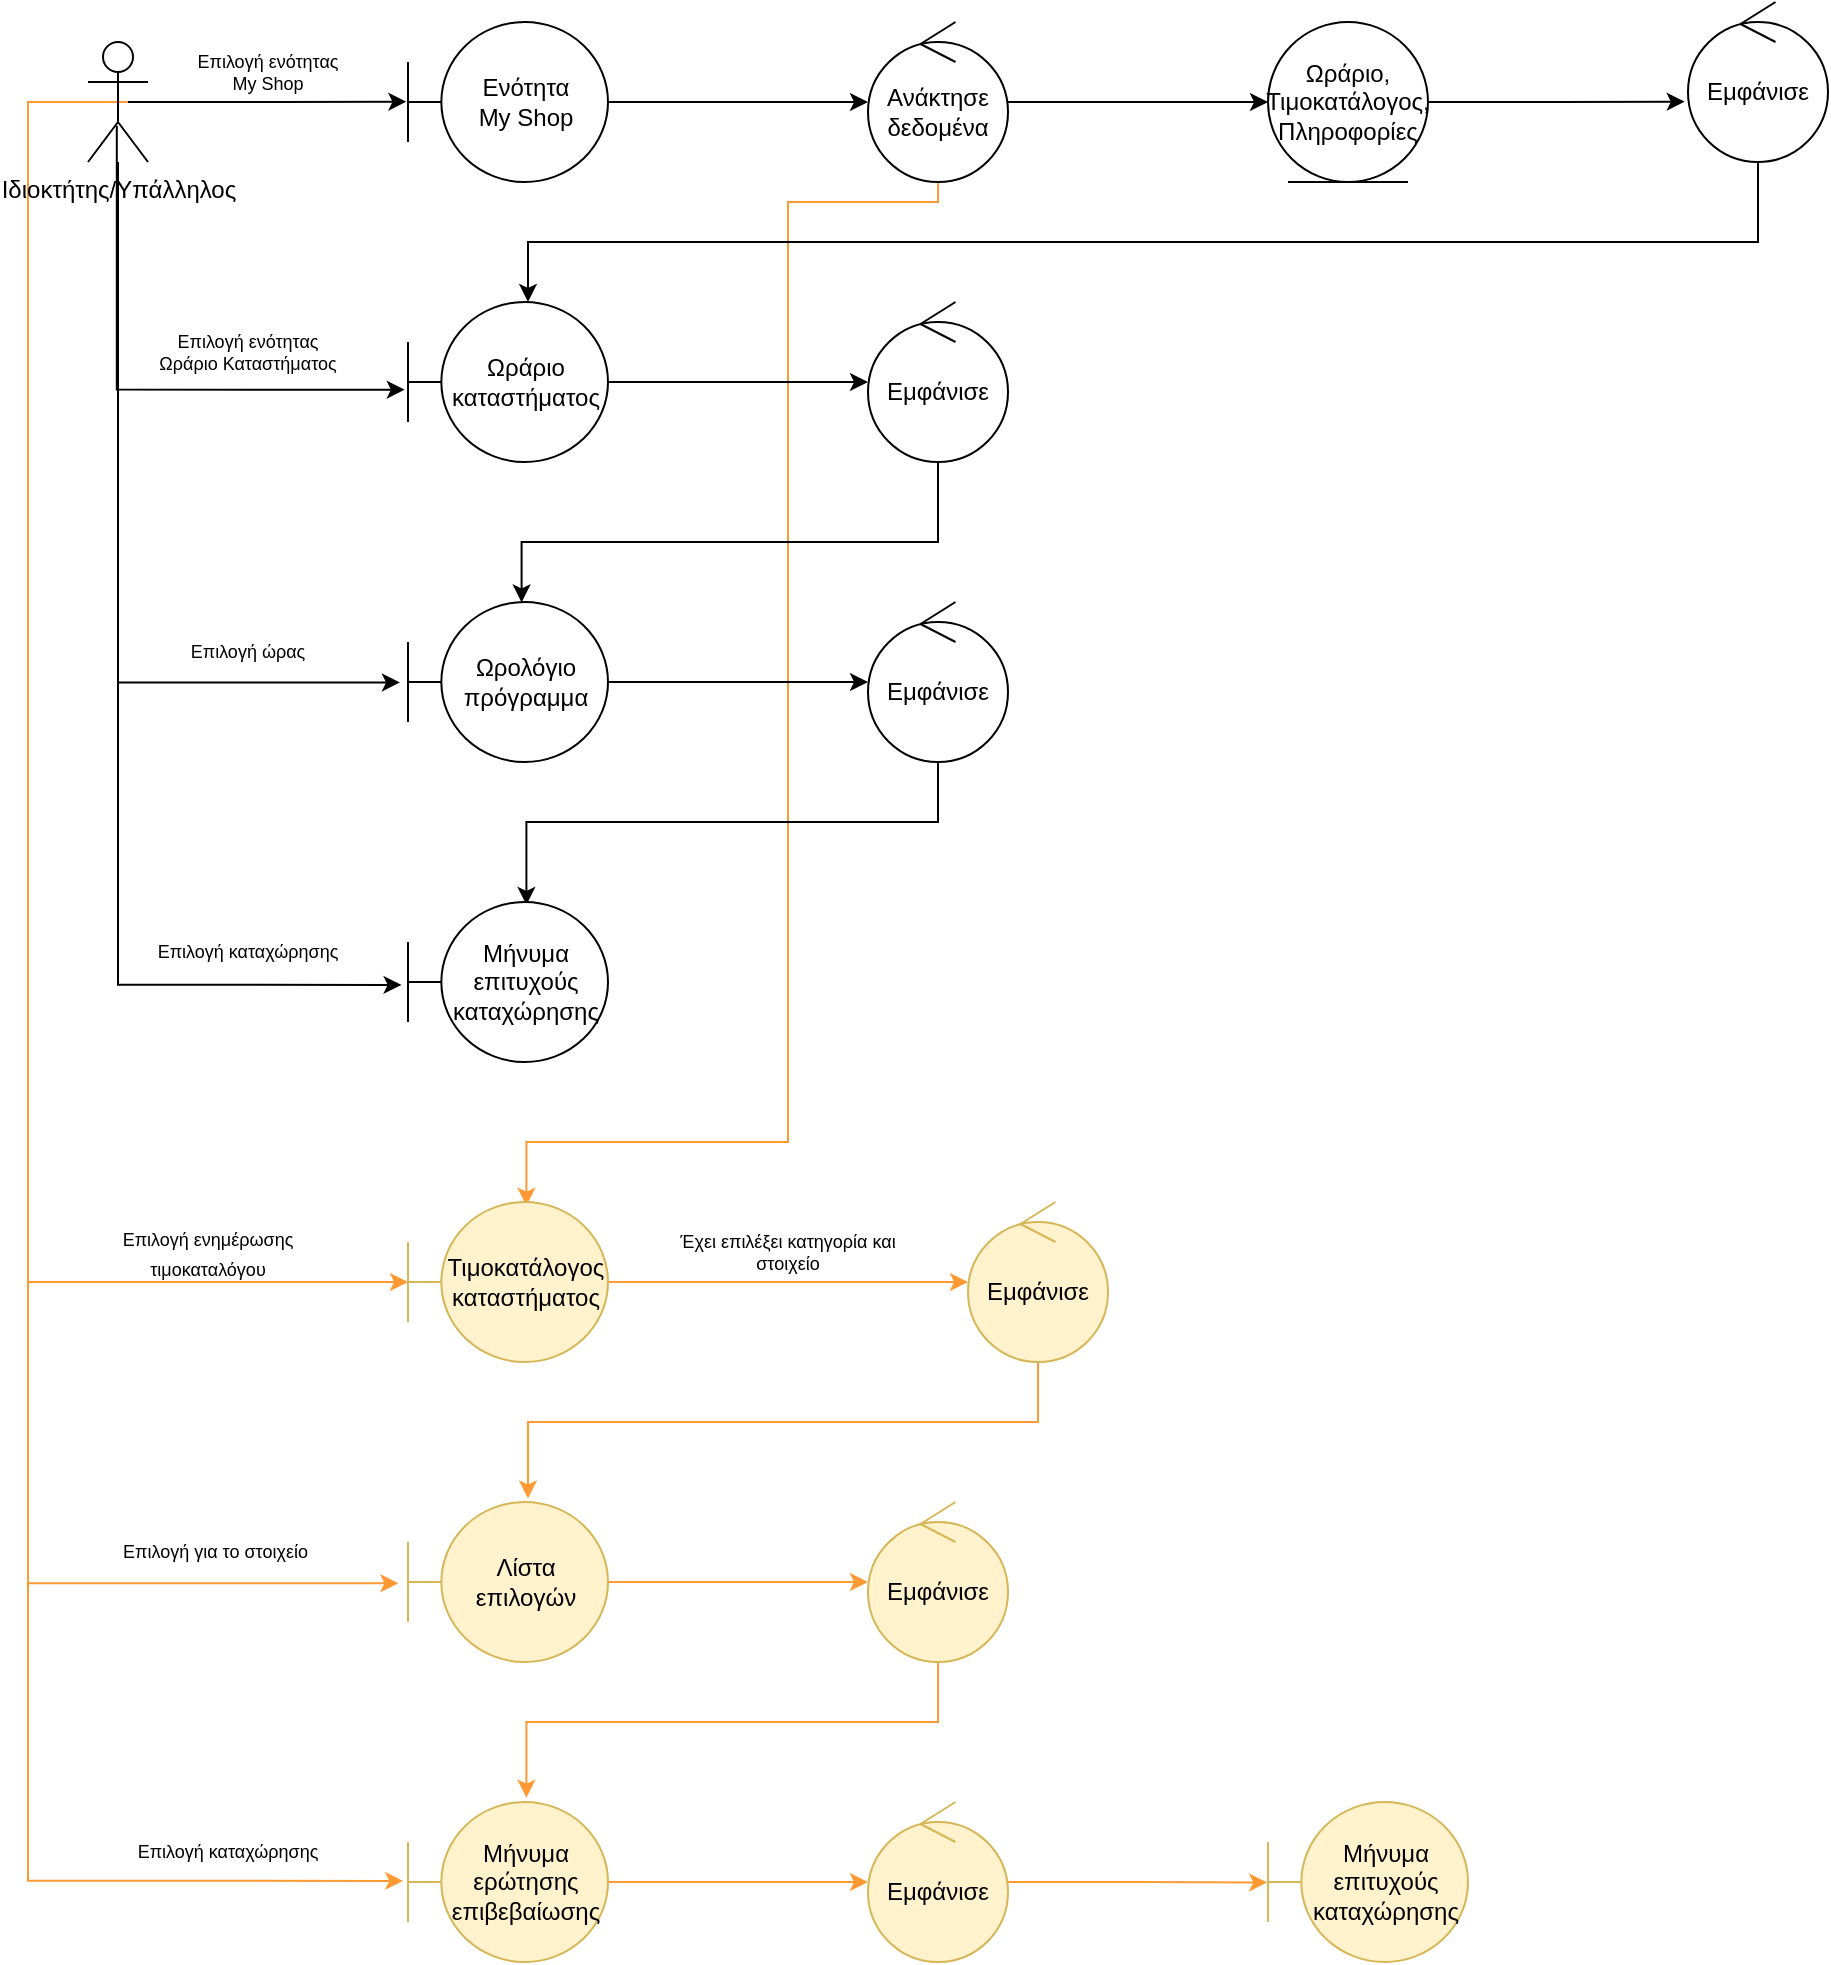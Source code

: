 <mxfile version="17.4.6" type="device"><diagram name="Page-1" id="e7e014a7-5840-1c2e-5031-d8a46d1fe8dd"><mxGraphModel dx="2307" dy="1158" grid="1" gridSize="10" guides="1" tooltips="1" connect="1" arrows="1" fold="1" page="1" pageScale="1" pageWidth="827" pageHeight="1169" background="none" math="0" shadow="0"><root><mxCell id="0"/><mxCell id="1" parent="0"/><mxCell id="8GbD_PVEAuca7hrj71ck-58" style="edgeStyle=orthogonalEdgeStyle;rounded=0;orthogonalLoop=1;jettySize=auto;html=1;" edge="1" parent="1" source="8GbD_PVEAuca7hrj71ck-42" target="8GbD_PVEAuca7hrj71ck-48"><mxGeometry relative="1" as="geometry"/></mxCell><mxCell id="8GbD_PVEAuca7hrj71ck-42" value="Ενότητα &lt;br&gt;My Shop" style="shape=umlBoundary;whiteSpace=wrap;html=1;" vertex="1" parent="1"><mxGeometry x="210" y="30" width="100" height="80" as="geometry"/></mxCell><mxCell id="8GbD_PVEAuca7hrj71ck-57" style="edgeStyle=orthogonalEdgeStyle;rounded=0;orthogonalLoop=1;jettySize=auto;html=1;entryX=-0.008;entryY=0.498;entryDx=0;entryDy=0;entryPerimeter=0;exitX=0.5;exitY=0.5;exitDx=0;exitDy=0;exitPerimeter=0;" edge="1" parent="1" source="8GbD_PVEAuca7hrj71ck-47" target="8GbD_PVEAuca7hrj71ck-42"><mxGeometry relative="1" as="geometry"/></mxCell><mxCell id="8GbD_PVEAuca7hrj71ck-62" style="edgeStyle=orthogonalEdgeStyle;rounded=0;orthogonalLoop=1;jettySize=auto;html=1;entryX=-0.016;entryY=0.548;entryDx=0;entryDy=0;entryPerimeter=0;fontSize=9;exitX=0.48;exitY=0.697;exitDx=0;exitDy=0;exitPerimeter=0;" edge="1" parent="1" source="8GbD_PVEAuca7hrj71ck-47" target="8GbD_PVEAuca7hrj71ck-51"><mxGeometry relative="1" as="geometry"><Array as="points"><mxPoint x="64" y="214"/></Array></mxGeometry></mxCell><mxCell id="8GbD_PVEAuca7hrj71ck-65" style="edgeStyle=orthogonalEdgeStyle;rounded=0;orthogonalLoop=1;jettySize=auto;html=1;entryX=-0.04;entryY=0.503;entryDx=0;entryDy=0;entryPerimeter=0;fontSize=9;" edge="1" parent="1" source="8GbD_PVEAuca7hrj71ck-47" target="8GbD_PVEAuca7hrj71ck-53"><mxGeometry relative="1" as="geometry"><Array as="points"><mxPoint x="65" y="360"/></Array></mxGeometry></mxCell><mxCell id="8GbD_PVEAuca7hrj71ck-68" style="edgeStyle=orthogonalEdgeStyle;rounded=0;orthogonalLoop=1;jettySize=auto;html=1;entryX=-0.032;entryY=0.518;entryDx=0;entryDy=0;entryPerimeter=0;fontSize=9;" edge="1" parent="1" source="8GbD_PVEAuca7hrj71ck-47" target="8GbD_PVEAuca7hrj71ck-55"><mxGeometry relative="1" as="geometry"><Array as="points"><mxPoint x="65" y="511"/></Array></mxGeometry></mxCell><mxCell id="8GbD_PVEAuca7hrj71ck-82" style="edgeStyle=orthogonalEdgeStyle;rounded=0;orthogonalLoop=1;jettySize=auto;html=1;entryX=0;entryY=0.5;entryDx=0;entryDy=0;entryPerimeter=0;fontSize=12;strokeColor=#FF9933;" edge="1" parent="1" target="8GbD_PVEAuca7hrj71ck-73"><mxGeometry relative="1" as="geometry"><mxPoint x="70" y="70" as="sourcePoint"/><Array as="points"><mxPoint x="20" y="70"/><mxPoint x="20" y="660"/></Array></mxGeometry></mxCell><mxCell id="8GbD_PVEAuca7hrj71ck-83" style="edgeStyle=orthogonalEdgeStyle;rounded=0;orthogonalLoop=1;jettySize=auto;html=1;entryX=-0.048;entryY=0.508;entryDx=0;entryDy=0;entryPerimeter=0;fontSize=12;strokeColor=#FF9933;" edge="1" parent="1" source="8GbD_PVEAuca7hrj71ck-47" target="8GbD_PVEAuca7hrj71ck-77"><mxGeometry relative="1" as="geometry"><Array as="points"><mxPoint x="20" y="70"/><mxPoint x="20" y="811"/></Array></mxGeometry></mxCell><mxCell id="8GbD_PVEAuca7hrj71ck-84" style="edgeStyle=orthogonalEdgeStyle;rounded=0;orthogonalLoop=1;jettySize=auto;html=1;entryX=-0.024;entryY=0.493;entryDx=0;entryDy=0;entryPerimeter=0;fontSize=12;strokeColor=#FF9933;" edge="1" parent="1" source="8GbD_PVEAuca7hrj71ck-47" target="8GbD_PVEAuca7hrj71ck-79"><mxGeometry relative="1" as="geometry"><Array as="points"><mxPoint x="20" y="70"/><mxPoint x="20" y="959"/></Array></mxGeometry></mxCell><mxCell id="8GbD_PVEAuca7hrj71ck-47" value="Ιδιοκτήτης/Υπάλληλος" style="shape=umlActor;verticalLabelPosition=bottom;verticalAlign=top;html=1;" vertex="1" parent="1"><mxGeometry x="50" y="40" width="30" height="60" as="geometry"/></mxCell><mxCell id="8GbD_PVEAuca7hrj71ck-59" style="edgeStyle=orthogonalEdgeStyle;rounded=0;orthogonalLoop=1;jettySize=auto;html=1;entryX=0;entryY=0.5;entryDx=0;entryDy=0;" edge="1" parent="1" source="8GbD_PVEAuca7hrj71ck-48" target="8GbD_PVEAuca7hrj71ck-49"><mxGeometry relative="1" as="geometry"/></mxCell><mxCell id="8GbD_PVEAuca7hrj71ck-90" style="edgeStyle=orthogonalEdgeStyle;rounded=0;orthogonalLoop=1;jettySize=auto;html=1;entryX=0.592;entryY=0.023;entryDx=0;entryDy=0;entryPerimeter=0;fontSize=12;strokeColor=#FF9933;" edge="1" parent="1" source="8GbD_PVEAuca7hrj71ck-48" target="8GbD_PVEAuca7hrj71ck-73"><mxGeometry relative="1" as="geometry"><Array as="points"><mxPoint x="475" y="120"/><mxPoint x="400" y="120"/><mxPoint x="400" y="590"/><mxPoint x="269" y="590"/></Array></mxGeometry></mxCell><mxCell id="8GbD_PVEAuca7hrj71ck-48" value="Ανάκτησε δεδομένα" style="ellipse;shape=umlControl;whiteSpace=wrap;html=1;" vertex="1" parent="1"><mxGeometry x="440" y="30" width="70" height="80" as="geometry"/></mxCell><mxCell id="8GbD_PVEAuca7hrj71ck-74" style="edgeStyle=orthogonalEdgeStyle;rounded=0;orthogonalLoop=1;jettySize=auto;html=1;entryX=-0.023;entryY=0.623;entryDx=0;entryDy=0;entryPerimeter=0;fontSize=9;" edge="1" parent="1" source="8GbD_PVEAuca7hrj71ck-49" target="8GbD_PVEAuca7hrj71ck-50"><mxGeometry relative="1" as="geometry"/></mxCell><mxCell id="8GbD_PVEAuca7hrj71ck-49" value="Ωράριο, Τιμοκατάλογος, Πληροφορίες" style="ellipse;shape=umlEntity;whiteSpace=wrap;html=1;" vertex="1" parent="1"><mxGeometry x="640" y="30" width="80" height="80" as="geometry"/></mxCell><mxCell id="8GbD_PVEAuca7hrj71ck-75" style="edgeStyle=orthogonalEdgeStyle;rounded=0;orthogonalLoop=1;jettySize=auto;html=1;entryX=0.6;entryY=0;entryDx=0;entryDy=0;entryPerimeter=0;fontSize=9;" edge="1" parent="1" source="8GbD_PVEAuca7hrj71ck-50" target="8GbD_PVEAuca7hrj71ck-51"><mxGeometry relative="1" as="geometry"><Array as="points"><mxPoint x="885" y="140"/><mxPoint x="270" y="140"/></Array></mxGeometry></mxCell><mxCell id="8GbD_PVEAuca7hrj71ck-50" value="Εμφάνισε" style="ellipse;shape=umlControl;whiteSpace=wrap;html=1;" vertex="1" parent="1"><mxGeometry x="850" y="20" width="70" height="80" as="geometry"/></mxCell><mxCell id="8GbD_PVEAuca7hrj71ck-63" style="edgeStyle=orthogonalEdgeStyle;rounded=0;orthogonalLoop=1;jettySize=auto;html=1;fontSize=9;" edge="1" parent="1" source="8GbD_PVEAuca7hrj71ck-51" target="8GbD_PVEAuca7hrj71ck-52"><mxGeometry relative="1" as="geometry"/></mxCell><mxCell id="8GbD_PVEAuca7hrj71ck-51" value="Ωράριο καταστήματος" style="shape=umlBoundary;whiteSpace=wrap;html=1;" vertex="1" parent="1"><mxGeometry x="210" y="170" width="100" height="80" as="geometry"/></mxCell><mxCell id="8GbD_PVEAuca7hrj71ck-67" style="edgeStyle=orthogonalEdgeStyle;rounded=0;orthogonalLoop=1;jettySize=auto;html=1;entryX=0.568;entryY=0.003;entryDx=0;entryDy=0;entryPerimeter=0;fontSize=9;" edge="1" parent="1" source="8GbD_PVEAuca7hrj71ck-52" target="8GbD_PVEAuca7hrj71ck-53"><mxGeometry relative="1" as="geometry"><Array as="points"><mxPoint x="475" y="290"/><mxPoint x="267" y="290"/></Array></mxGeometry></mxCell><mxCell id="8GbD_PVEAuca7hrj71ck-52" value="Εμφάνισε" style="ellipse;shape=umlControl;whiteSpace=wrap;html=1;" vertex="1" parent="1"><mxGeometry x="440" y="170" width="70" height="80" as="geometry"/></mxCell><mxCell id="8GbD_PVEAuca7hrj71ck-66" style="edgeStyle=orthogonalEdgeStyle;rounded=0;orthogonalLoop=1;jettySize=auto;html=1;fontSize=9;" edge="1" parent="1" source="8GbD_PVEAuca7hrj71ck-53" target="8GbD_PVEAuca7hrj71ck-54"><mxGeometry relative="1" as="geometry"/></mxCell><mxCell id="8GbD_PVEAuca7hrj71ck-53" value="Ωρολόγιο πρόγραμμα" style="shape=umlBoundary;whiteSpace=wrap;html=1;" vertex="1" parent="1"><mxGeometry x="210" y="320" width="100" height="80" as="geometry"/></mxCell><mxCell id="8GbD_PVEAuca7hrj71ck-69" style="edgeStyle=orthogonalEdgeStyle;rounded=0;orthogonalLoop=1;jettySize=auto;html=1;fontSize=9;entryX=0.592;entryY=0.018;entryDx=0;entryDy=0;entryPerimeter=0;" edge="1" parent="1" source="8GbD_PVEAuca7hrj71ck-54" target="8GbD_PVEAuca7hrj71ck-55"><mxGeometry relative="1" as="geometry"><mxPoint x="270" y="460" as="targetPoint"/><Array as="points"><mxPoint x="475" y="430"/><mxPoint x="269" y="430"/></Array></mxGeometry></mxCell><mxCell id="8GbD_PVEAuca7hrj71ck-54" value="Εμφάνισε" style="ellipse;shape=umlControl;whiteSpace=wrap;html=1;" vertex="1" parent="1"><mxGeometry x="440" y="320" width="70" height="80" as="geometry"/></mxCell><mxCell id="8GbD_PVEAuca7hrj71ck-55" value="Μήνυμα επιτυχούς καταχώρησης" style="shape=umlBoundary;whiteSpace=wrap;html=1;" vertex="1" parent="1"><mxGeometry x="210" y="470" width="100" height="80" as="geometry"/></mxCell><mxCell id="8GbD_PVEAuca7hrj71ck-61" value="Επιλογή ενότητας&lt;br&gt;My Shop" style="text;html=1;strokeColor=none;fillColor=none;align=center;verticalAlign=middle;whiteSpace=wrap;rounded=0;fontSize=9;" vertex="1" parent="1"><mxGeometry x="100" y="40" width="80" height="30" as="geometry"/></mxCell><mxCell id="8GbD_PVEAuca7hrj71ck-70" value="Επιλογή ενότητας&lt;br&gt;Ωράριο Καταστήματος" style="text;html=1;strokeColor=none;fillColor=none;align=center;verticalAlign=middle;whiteSpace=wrap;rounded=0;fontSize=9;" vertex="1" parent="1"><mxGeometry x="80" y="180" width="100" height="30" as="geometry"/></mxCell><mxCell id="8GbD_PVEAuca7hrj71ck-71" value="Επιλογή ώρας" style="text;html=1;strokeColor=none;fillColor=none;align=center;verticalAlign=middle;whiteSpace=wrap;rounded=0;fontSize=9;" vertex="1" parent="1"><mxGeometry x="100" y="330" width="60" height="30" as="geometry"/></mxCell><mxCell id="8GbD_PVEAuca7hrj71ck-72" value="Επιλογή καταχώρησης" style="text;html=1;strokeColor=none;fillColor=none;align=center;verticalAlign=middle;whiteSpace=wrap;rounded=0;fontSize=9;" vertex="1" parent="1"><mxGeometry x="80" y="480" width="100" height="30" as="geometry"/></mxCell><mxCell id="8GbD_PVEAuca7hrj71ck-86" style="edgeStyle=orthogonalEdgeStyle;rounded=0;orthogonalLoop=1;jettySize=auto;html=1;fontSize=12;strokeColor=#FF9933;" edge="1" parent="1" source="8GbD_PVEAuca7hrj71ck-73" target="8GbD_PVEAuca7hrj71ck-76"><mxGeometry relative="1" as="geometry"/></mxCell><mxCell id="8GbD_PVEAuca7hrj71ck-73" value="&lt;font style=&quot;font-size: 12px&quot;&gt;Τιμοκατάλογος καταστήματος&lt;/font&gt;" style="shape=umlBoundary;whiteSpace=wrap;html=1;fontSize=9;fillColor=#fff2cc;strokeColor=#d6b656;" vertex="1" parent="1"><mxGeometry x="210" y="620" width="100" height="80" as="geometry"/></mxCell><mxCell id="8GbD_PVEAuca7hrj71ck-95" style="edgeStyle=orthogonalEdgeStyle;rounded=0;orthogonalLoop=1;jettySize=auto;html=1;entryX=0.6;entryY=-0.022;entryDx=0;entryDy=0;entryPerimeter=0;fontSize=9;strokeColor=#FF9933;" edge="1" parent="1" source="8GbD_PVEAuca7hrj71ck-76" target="8GbD_PVEAuca7hrj71ck-77"><mxGeometry relative="1" as="geometry"><Array as="points"><mxPoint x="525" y="730"/><mxPoint x="270" y="730"/></Array></mxGeometry></mxCell><mxCell id="8GbD_PVEAuca7hrj71ck-76" value="Εμφάνισε" style="ellipse;shape=umlControl;whiteSpace=wrap;html=1;fontSize=12;fillColor=#fff2cc;strokeColor=#d6b656;" vertex="1" parent="1"><mxGeometry x="490" y="620" width="70" height="80" as="geometry"/></mxCell><mxCell id="8GbD_PVEAuca7hrj71ck-87" style="edgeStyle=orthogonalEdgeStyle;rounded=0;orthogonalLoop=1;jettySize=auto;html=1;fontSize=12;strokeColor=#FF9933;" edge="1" parent="1" source="8GbD_PVEAuca7hrj71ck-77" target="8GbD_PVEAuca7hrj71ck-78"><mxGeometry relative="1" as="geometry"/></mxCell><mxCell id="8GbD_PVEAuca7hrj71ck-77" value="Λίστα επιλογών" style="shape=umlBoundary;whiteSpace=wrap;html=1;fontSize=12;fillColor=#fff2cc;strokeColor=#d6b656;" vertex="1" parent="1"><mxGeometry x="210" y="770" width="100" height="80" as="geometry"/></mxCell><mxCell id="8GbD_PVEAuca7hrj71ck-92" style="edgeStyle=orthogonalEdgeStyle;rounded=0;orthogonalLoop=1;jettySize=auto;html=1;entryX=0.592;entryY=-0.027;entryDx=0;entryDy=0;entryPerimeter=0;fontSize=12;strokeColor=#FF9933;" edge="1" parent="1" source="8GbD_PVEAuca7hrj71ck-78" target="8GbD_PVEAuca7hrj71ck-79"><mxGeometry relative="1" as="geometry"><Array as="points"><mxPoint x="475" y="880"/><mxPoint x="269" y="880"/></Array></mxGeometry></mxCell><mxCell id="8GbD_PVEAuca7hrj71ck-78" value="Εμφάνισε" style="ellipse;shape=umlControl;whiteSpace=wrap;html=1;fontSize=12;fillColor=#fff2cc;strokeColor=#d6b656;" vertex="1" parent="1"><mxGeometry x="440" y="770" width="70" height="80" as="geometry"/></mxCell><mxCell id="8GbD_PVEAuca7hrj71ck-88" style="edgeStyle=orthogonalEdgeStyle;rounded=0;orthogonalLoop=1;jettySize=auto;html=1;fontSize=12;strokeColor=#FF9933;" edge="1" parent="1" source="8GbD_PVEAuca7hrj71ck-79" target="8GbD_PVEAuca7hrj71ck-80"><mxGeometry relative="1" as="geometry"/></mxCell><mxCell id="8GbD_PVEAuca7hrj71ck-79" value="Μήνυμα ερώτησης επιβεβαίωσης" style="shape=umlBoundary;whiteSpace=wrap;html=1;fontSize=12;fillColor=#fff2cc;strokeColor=#d6b656;" vertex="1" parent="1"><mxGeometry x="210" y="920" width="100" height="80" as="geometry"/></mxCell><mxCell id="8GbD_PVEAuca7hrj71ck-89" style="edgeStyle=orthogonalEdgeStyle;rounded=0;orthogonalLoop=1;jettySize=auto;html=1;entryX=-0.004;entryY=0.503;entryDx=0;entryDy=0;entryPerimeter=0;fontSize=12;strokeColor=#FF9933;" edge="1" parent="1" source="8GbD_PVEAuca7hrj71ck-80" target="8GbD_PVEAuca7hrj71ck-81"><mxGeometry relative="1" as="geometry"/></mxCell><mxCell id="8GbD_PVEAuca7hrj71ck-80" value="Εμφάνισε" style="ellipse;shape=umlControl;whiteSpace=wrap;html=1;fontSize=12;fillColor=#fff2cc;strokeColor=#d6b656;" vertex="1" parent="1"><mxGeometry x="440" y="920" width="70" height="80" as="geometry"/></mxCell><mxCell id="8GbD_PVEAuca7hrj71ck-81" value="Μήνυμα επιτυχούς καταχώρησης" style="shape=umlBoundary;whiteSpace=wrap;html=1;fontSize=12;fillColor=#fff2cc;strokeColor=#d6b656;" vertex="1" parent="1"><mxGeometry x="640" y="920" width="100" height="80" as="geometry"/></mxCell><mxCell id="8GbD_PVEAuca7hrj71ck-94" value="&lt;font style=&quot;font-size: 9px&quot;&gt;Επιλογή ενημέρωσης&lt;br&gt;τιμοκαταλόγου&lt;br&gt;&lt;/font&gt;" style="text;html=1;strokeColor=none;fillColor=none;align=center;verticalAlign=middle;whiteSpace=wrap;rounded=0;fontSize=12;" vertex="1" parent="1"><mxGeometry x="60" y="630" width="100" height="30" as="geometry"/></mxCell><mxCell id="8GbD_PVEAuca7hrj71ck-96" value="Έχει επιλέξει κατηγορία και στοιχείο" style="text;html=1;strokeColor=none;fillColor=none;align=center;verticalAlign=middle;whiteSpace=wrap;rounded=0;fontSize=9;" vertex="1" parent="1"><mxGeometry x="330" y="630" width="140" height="30" as="geometry"/></mxCell><mxCell id="8GbD_PVEAuca7hrj71ck-97" value="Επιλογή για το στοιχείο&amp;nbsp;" style="text;html=1;strokeColor=none;fillColor=none;align=center;verticalAlign=middle;whiteSpace=wrap;rounded=0;fontSize=9;" vertex="1" parent="1"><mxGeometry x="60" y="780" width="110" height="30" as="geometry"/></mxCell><mxCell id="8GbD_PVEAuca7hrj71ck-98" value="Επιλογή καταχώρησης" style="text;html=1;strokeColor=none;fillColor=none;align=center;verticalAlign=middle;whiteSpace=wrap;rounded=0;fontSize=9;" vertex="1" parent="1"><mxGeometry x="70" y="930" width="100" height="30" as="geometry"/></mxCell></root></mxGraphModel></diagram></mxfile>